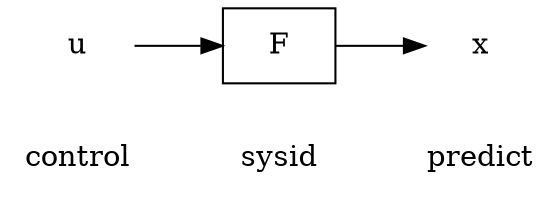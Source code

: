 digraph MyGraph {
  rankdir=LR
  {rank=same; control [shape=none]; u [shape=none]}
  {rank=same; sysid [shape=none]; f [shape=box, label="F"]}
  {rank=same; predict [shape=none]; x [shape=none]}
  f -> x
  u -> f
  # This is just to force the position of the text to be below the sys nodes
  u -> control [style="invis"];
  f -> sysid [style="invis"];
  x -> predict [style="invis"];
}